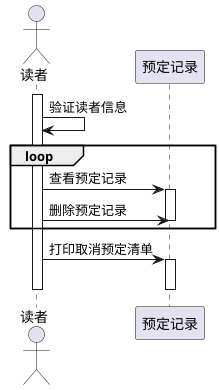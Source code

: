@startuml
actor 读者
activate 读者
读者->读者:验证读者信息
loop
读者->预定记录:查看预定记录
activate 预定记录
读者->预定记录:删除预定记录
deactivate 预定记录
end
读者->预定记录:打印取消预定清单
activate 预定记录
deactivate 预定记录
deactivate 读者
@enduml